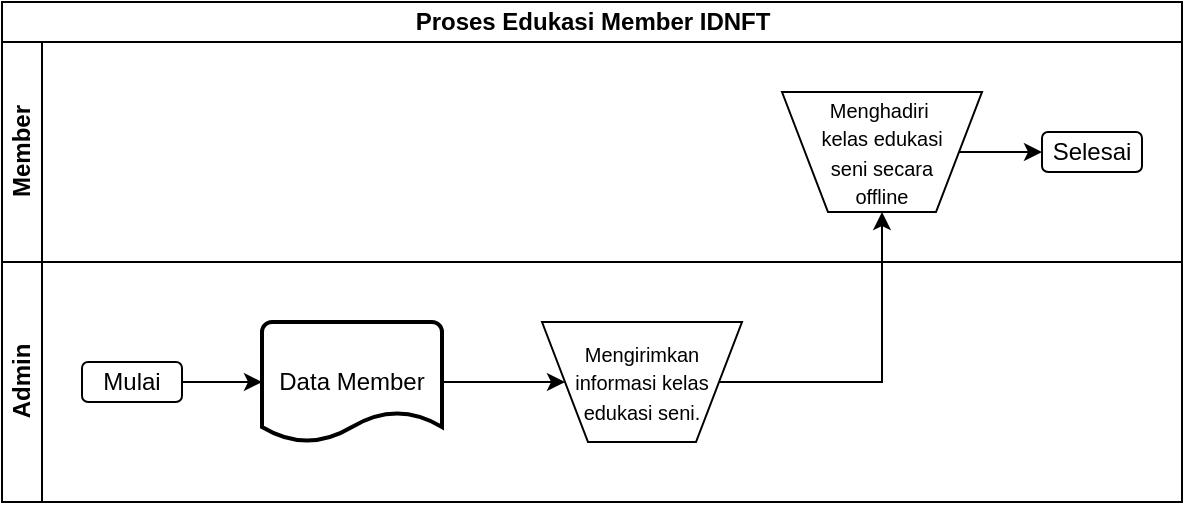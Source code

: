 <mxfile version="13.0.1" type="device"><diagram id="C5RBs43oDa-KdzZeNtuy" name="Page-1"><mxGraphModel dx="1252" dy="585" grid="1" gridSize="10" guides="1" tooltips="1" connect="1" arrows="1" fold="1" page="1" pageScale="1" pageWidth="827" pageHeight="1169" math="0" shadow="0"><root><mxCell id="WIyWlLk6GJQsqaUBKTNV-0"/><mxCell id="WIyWlLk6GJQsqaUBKTNV-1" parent="WIyWlLk6GJQsqaUBKTNV-0"/><mxCell id="yaUDZPD2acf5xbma1iPA-0" value="Proses Edukasi Member IDNFT" style="swimlane;html=1;childLayout=stackLayout;resizeParent=1;resizeParentMax=0;horizontal=1;startSize=20;horizontalStack=0;" vertex="1" parent="WIyWlLk6GJQsqaUBKTNV-1"><mxGeometry x="540" y="60" width="590" height="250" as="geometry"/></mxCell><mxCell id="yaUDZPD2acf5xbma1iPA-1" value="Member" style="swimlane;html=1;startSize=20;horizontal=0;" vertex="1" parent="yaUDZPD2acf5xbma1iPA-0"><mxGeometry y="20" width="590" height="110" as="geometry"/></mxCell><mxCell id="yaUDZPD2acf5xbma1iPA-20" style="edgeStyle=orthogonalEdgeStyle;rounded=0;orthogonalLoop=1;jettySize=auto;html=1;entryX=0;entryY=0.5;entryDx=0;entryDy=0;" edge="1" parent="yaUDZPD2acf5xbma1iPA-1" source="yaUDZPD2acf5xbma1iPA-15" target="yaUDZPD2acf5xbma1iPA-19"><mxGeometry relative="1" as="geometry"/></mxCell><mxCell id="yaUDZPD2acf5xbma1iPA-15" value="" style="verticalLabelPosition=bottom;verticalAlign=top;html=1;shape=trapezoid;perimeter=trapezoidPerimeter;whiteSpace=wrap;size=0.23;arcSize=10;flipV=1;" vertex="1" parent="yaUDZPD2acf5xbma1iPA-1"><mxGeometry x="390" y="25" width="100" height="60" as="geometry"/></mxCell><mxCell id="yaUDZPD2acf5xbma1iPA-19" value="Selesai" style="rounded=1;whiteSpace=wrap;html=1;fontSize=12;glass=0;strokeWidth=1;shadow=0;" vertex="1" parent="yaUDZPD2acf5xbma1iPA-1"><mxGeometry x="520" y="45" width="50" height="20" as="geometry"/></mxCell><mxCell id="yaUDZPD2acf5xbma1iPA-23" value="&lt;span style=&quot;font-size: 10px&quot;&gt;Menghadiri&amp;nbsp;&lt;br&gt;kelas edukasi&lt;br&gt;seni secara offline&lt;br&gt;&lt;/span&gt;" style="text;html=1;strokeColor=none;fillColor=none;align=center;verticalAlign=middle;whiteSpace=wrap;rounded=0;" vertex="1" parent="yaUDZPD2acf5xbma1iPA-1"><mxGeometry x="405" y="20" width="70" height="70" as="geometry"/></mxCell><mxCell id="yaUDZPD2acf5xbma1iPA-2" value="Admin" style="swimlane;html=1;startSize=20;horizontal=0;" vertex="1" parent="yaUDZPD2acf5xbma1iPA-0"><mxGeometry y="130" width="590" height="120" as="geometry"/></mxCell><mxCell id="yaUDZPD2acf5xbma1iPA-6" style="edgeStyle=orthogonalEdgeStyle;rounded=0;orthogonalLoop=1;jettySize=auto;html=1;entryX=0;entryY=0.5;entryDx=0;entryDy=0;entryPerimeter=0;" edge="1" parent="yaUDZPD2acf5xbma1iPA-2" source="yaUDZPD2acf5xbma1iPA-5" target="yaUDZPD2acf5xbma1iPA-4"><mxGeometry relative="1" as="geometry"/></mxCell><mxCell id="yaUDZPD2acf5xbma1iPA-5" value="Mulai" style="rounded=1;whiteSpace=wrap;html=1;fontSize=12;glass=0;strokeWidth=1;shadow=0;" vertex="1" parent="yaUDZPD2acf5xbma1iPA-2"><mxGeometry x="40" y="50" width="50" height="20" as="geometry"/></mxCell><mxCell id="yaUDZPD2acf5xbma1iPA-8" style="edgeStyle=orthogonalEdgeStyle;rounded=0;orthogonalLoop=1;jettySize=auto;html=1;" edge="1" parent="yaUDZPD2acf5xbma1iPA-2" source="yaUDZPD2acf5xbma1iPA-4" target="yaUDZPD2acf5xbma1iPA-7"><mxGeometry relative="1" as="geometry"/></mxCell><mxCell id="yaUDZPD2acf5xbma1iPA-4" value="Data Member" style="strokeWidth=2;html=1;shape=mxgraph.flowchart.document2;whiteSpace=wrap;size=0.25;" vertex="1" parent="yaUDZPD2acf5xbma1iPA-2"><mxGeometry x="130" y="30" width="90" height="60" as="geometry"/></mxCell><mxCell id="yaUDZPD2acf5xbma1iPA-7" value="" style="verticalLabelPosition=bottom;verticalAlign=top;html=1;shape=trapezoid;perimeter=trapezoidPerimeter;whiteSpace=wrap;size=0.23;arcSize=10;flipV=1;" vertex="1" parent="yaUDZPD2acf5xbma1iPA-2"><mxGeometry x="270" y="30" width="100" height="60" as="geometry"/></mxCell><mxCell id="yaUDZPD2acf5xbma1iPA-22" value="&lt;font style=&quot;font-size: 10px&quot;&gt;Mengirimkan informasi kelas edukasi seni.&lt;/font&gt;" style="text;html=1;strokeColor=none;fillColor=none;align=center;verticalAlign=middle;whiteSpace=wrap;rounded=0;" vertex="1" parent="yaUDZPD2acf5xbma1iPA-2"><mxGeometry x="270" y="15" width="100" height="90" as="geometry"/></mxCell><mxCell id="yaUDZPD2acf5xbma1iPA-17" style="edgeStyle=orthogonalEdgeStyle;rounded=0;orthogonalLoop=1;jettySize=auto;html=1;entryX=0.5;entryY=1;entryDx=0;entryDy=0;" edge="1" parent="yaUDZPD2acf5xbma1iPA-0" source="yaUDZPD2acf5xbma1iPA-7" target="yaUDZPD2acf5xbma1iPA-15"><mxGeometry relative="1" as="geometry"/></mxCell></root></mxGraphModel></diagram></mxfile>